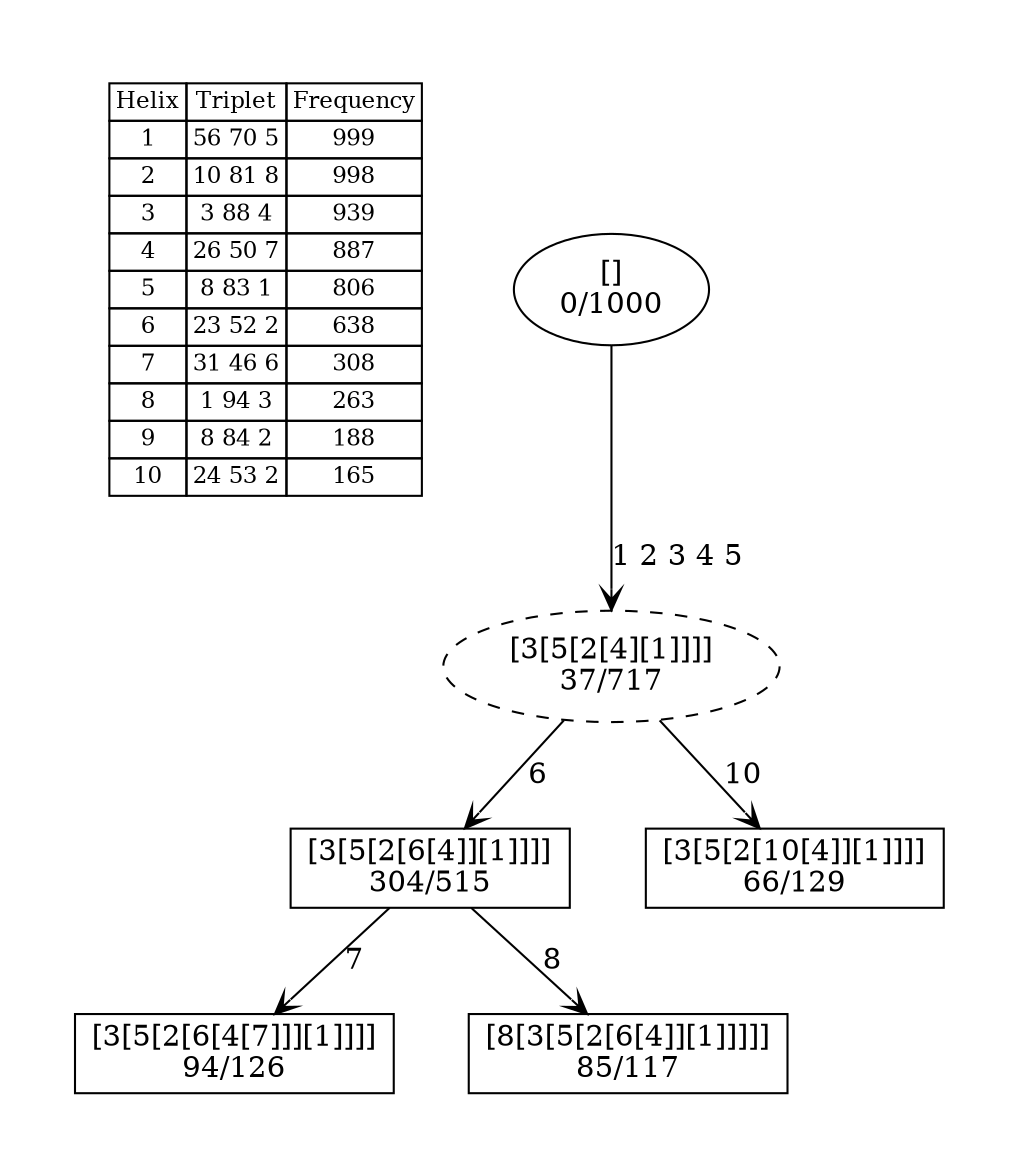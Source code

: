 digraph G {
	pad = 0.5;
	nodesep = 0.5;
"legend" [label = < <table border="0" cellborder="1" cellspacing="0"><tr><td>Helix</td><td>Triplet</td><td>Frequency</td></tr>
<tr><td>1</td><td>56 70 5</td><td>999</td></tr>
<tr><td>2</td><td>10 81 8</td><td>998</td></tr>
<tr><td>3</td><td>3 88 4</td><td>939</td></tr>
<tr><td>4</td><td>26 50 7</td><td>887</td></tr>
<tr><td>5</td><td>8 83 1</td><td>806</td></tr>
<tr><td>6</td><td>23 52 2</td><td>638</td></tr>
<tr><td>7</td><td>31 46 6</td><td>308</td></tr>
<tr><td>8</td><td>1 94 3</td><td>263</td></tr>
<tr><td>9</td><td>8 84 2</td><td>188</td></tr>
<tr><td>10</td><td>24 53 2</td><td>165</td></tr>
</table>>, shape = plaintext, fontsize=11];
"1 2 3 4 5 6 " [shape = box];
"1 2 3 4 5 6 7 " [shape = box];
"1 2 3 4 5 6 8 " [shape = box];
"1 2 3 4 5 10 " [shape = box];
"1 2 3 4 5 " [style = dashed];
"1 2 3 4 5 6 " [label = "[3[5[2[6[4]][1]]]]\n304/515"];
"1 2 3 4 5 6 7 " [label = "[3[5[2[6[4[7]]][1]]]]\n94/126"];
"1 2 3 4 5 6 8 " [label = "[8[3[5[2[6[4]][1]]]]]\n85/117"];
"1 2 3 4 5 10 " [label = "[3[5[2[10[4]][1]]]]\n66/129"];
"1 2 3 4 5 " [label = "[3[5[2[4][1]]]]\n37/717"];
"" [label = "[]\n0/1000"];
"1 2 3 4 5 6 " -> "1 2 3 4 5 6 7 " [label = "7 ", arrowhead = vee];
"1 2 3 4 5 6 " -> "1 2 3 4 5 6 8 " [label = "8 ", arrowhead = vee];
"1 2 3 4 5 " -> "1 2 3 4 5 6 " [label = "6 ", arrowhead = vee];
"1 2 3 4 5 " -> "1 2 3 4 5 10 " [label = "10 ", arrowhead = vee];
"" -> "1 2 3 4 5 " [label = "1 2 3 4 5 ", arrowhead = vee];
}